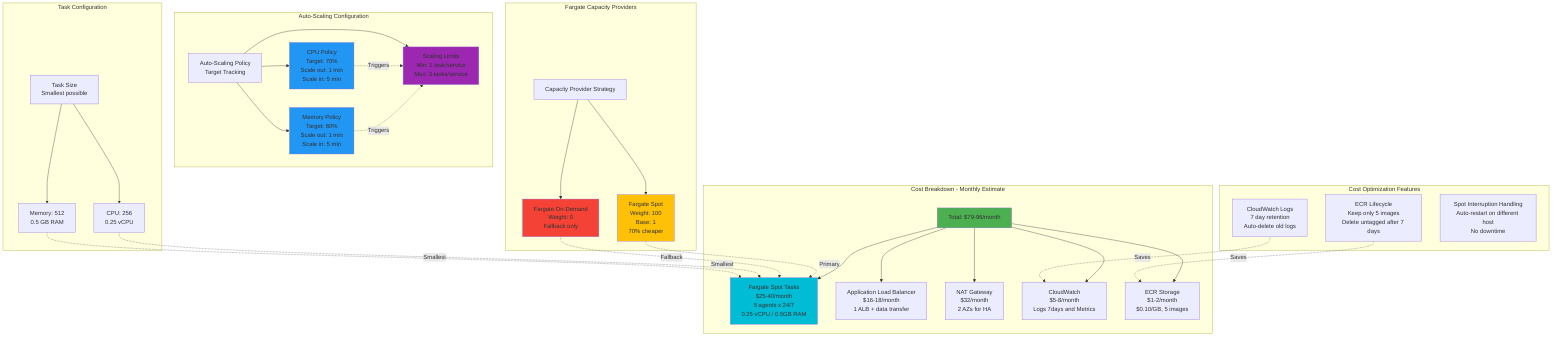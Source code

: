 graph TB
    subgraph "Cost Breakdown - Monthly Estimate"
        TOTAL[Total: $79-96/month]
        
        FARGATE[Fargate Spot Tasks<br/>$25-40/month<br/>5 agents x 24/7<br/>0.25 vCPU / 0.5GB RAM]
        ALB_COST[Application Load Balancer<br/>$16-18/month<br/>1 ALB + data transfer]
        NAT[NAT Gateway<br/>$32/month<br/>2 AZs for HA]
        LOGS_COST[CloudWatch<br/>$5-8/month<br/>Logs 7days and Metrics]
        ECR_COST[ECR Storage<br/>$1-2/month<br/>$0.10/GB, 5 images]
    end
    
    subgraph "Fargate Capacity Providers"
        STRATEGY[Capacity Provider Strategy]
        
        SPOT[Fargate Spot<br/>Weight: 100<br/>Base: 1<br/>70% cheaper]
        ONDEMAND[Fargate On-Demand<br/>Weight: 0<br/>Fallback only]
    end
    
    subgraph "Auto-Scaling Configuration"
        AUTOSCALE[Auto-Scaling Policy<br/>Target Tracking]
        
        CPU_SCALE[CPU Policy<br/>Target: 70%<br/>Scale out: 1 min<br/>Scale in: 5 min]
        MEM_SCALE[Memory Policy<br/>Target: 80%<br/>Scale out: 1 min<br/>Scale in: 5 min]
        
        LIMITS[Scaling Limits<br/>Min: 1 task/service<br/>Max: 3 tasks/service]
    end
    
    subgraph "Task Configuration"
        TASK_SIZE[Task Size<br/>Smallest possible]
        
        CPU[CPU: 256<br/>0.25 vCPU]
        MEMORY[Memory: 512<br/>0.5 GB RAM]
    end
    
    subgraph "Cost Optimization Features"
        LIFECYCLE[ECR Lifecycle<br/>Keep only 5 images<br/>Delete untagged after 7 days]
        LOG_RETENTION[CloudWatch Logs<br/>7 day retention<br/>Auto-delete old logs]
        SPOT_INTERRUPTION[Spot Interruption Handling<br/>Auto-restart on different host<br/>No downtime]
    end
    
    TOTAL --> FARGATE
    TOTAL --> ALB_COST
    TOTAL --> NAT
    TOTAL --> LOGS_COST
    TOTAL --> ECR_COST
    
    STRATEGY --> SPOT
    STRATEGY --> ONDEMAND
    
    AUTOSCALE --> CPU_SCALE
    AUTOSCALE --> MEM_SCALE
    AUTOSCALE --> LIMITS
    
    TASK_SIZE --> CPU
    TASK_SIZE --> MEMORY
    
    SPOT -.->|Primary| FARGATE
    ONDEMAND -.->|Fallback| FARGATE
    
    CPU_SCALE -.->|Triggers| LIMITS
    MEM_SCALE -.->|Triggers| LIMITS
    
    CPU -.->|Smallest| FARGATE
    MEMORY -.->|Smallest| FARGATE
    
    LIFECYCLE -.->|Saves| ECR_COST
    LOG_RETENTION -.->|Saves| LOGS_COST
    
    style TOTAL fill:#4caf50
    style FARGATE fill:#00bcd4
    style SPOT fill:#ffc107
    style ONDEMAND fill:#f44336
    style CPU_SCALE fill:#2196f3
    style MEM_SCALE fill:#2196f3
    style LIMITS fill:#9c27b0